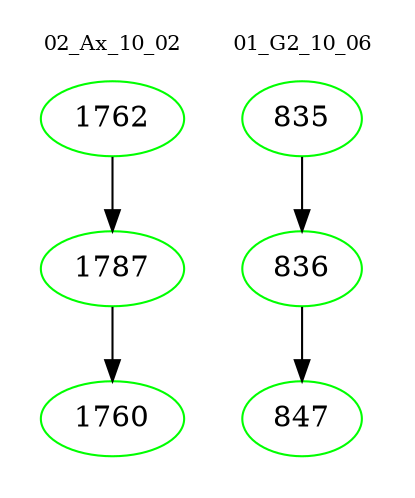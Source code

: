 digraph{
subgraph cluster_0 {
color = white
label = "02_Ax_10_02";
fontsize=10;
T0_1762 [label="1762", color="green"]
T0_1762 -> T0_1787 [color="black"]
T0_1787 [label="1787", color="green"]
T0_1787 -> T0_1760 [color="black"]
T0_1760 [label="1760", color="green"]
}
subgraph cluster_1 {
color = white
label = "01_G2_10_06";
fontsize=10;
T1_835 [label="835", color="green"]
T1_835 -> T1_836 [color="black"]
T1_836 [label="836", color="green"]
T1_836 -> T1_847 [color="black"]
T1_847 [label="847", color="green"]
}
}
